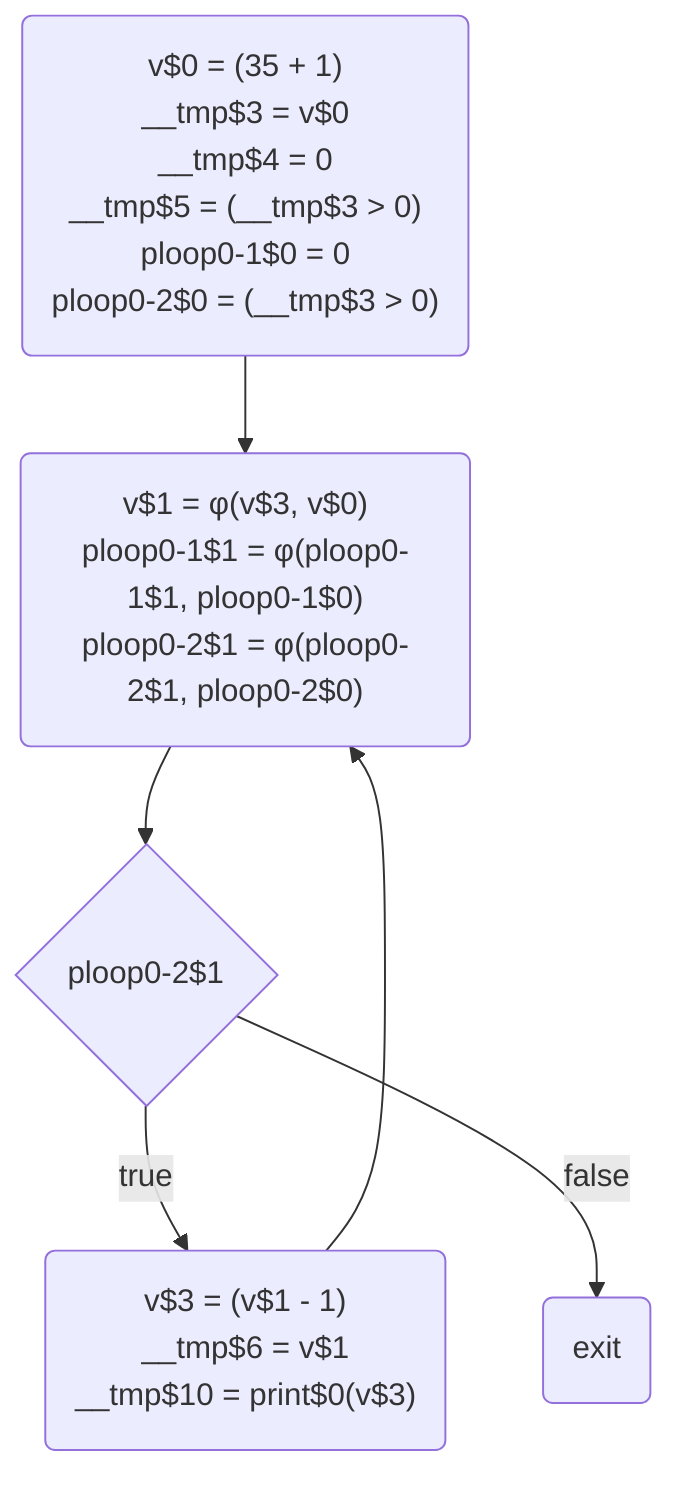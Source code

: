 flowchart TD
	while_start$6("v$1 = φ(v$3, v$0)<br>ploop0-1$1 = φ(ploop0-1$1, ploop0-1$0)<br>ploop0-2$1 = φ(ploop0-2$1, ploop0-2$0)")
	while_exit$9("exit")
	while_body$8("v$3 = (v$1 - 1)<br>__tmp$6 = v$1<br>__tmp$10 = print$0(v$3)")
	cond$7{"ploop0-2$1"}
	entry$5("v$0 = (35 + 1)<br>__tmp$3 = v$0<br>__tmp$4 = 0<br>__tmp$5 = (__tmp$3 > 0)<br>ploop0-1$0 = 0<br>ploop0-2$0 = (__tmp$3 > 0)")
	cond$7 --> |"true"| while_body$8
	while_body$8 -->  while_start$6
	cond$7 --> |"false"| while_exit$9
	entry$5 -->  while_start$6
	while_start$6 -->  cond$7